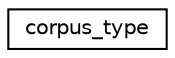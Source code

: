 digraph "Graphical Class Hierarchy"
{
  edge [fontname="Helvetica",fontsize="10",labelfontname="Helvetica",labelfontsize="10"];
  node [fontname="Helvetica",fontsize="10",shape=record];
  rankdir="LR";
  Node0 [label="corpus_type",height=0.2,width=0.4,color="black", fillcolor="white", style="filled",URL="$structcorpus__type.html"];
}
